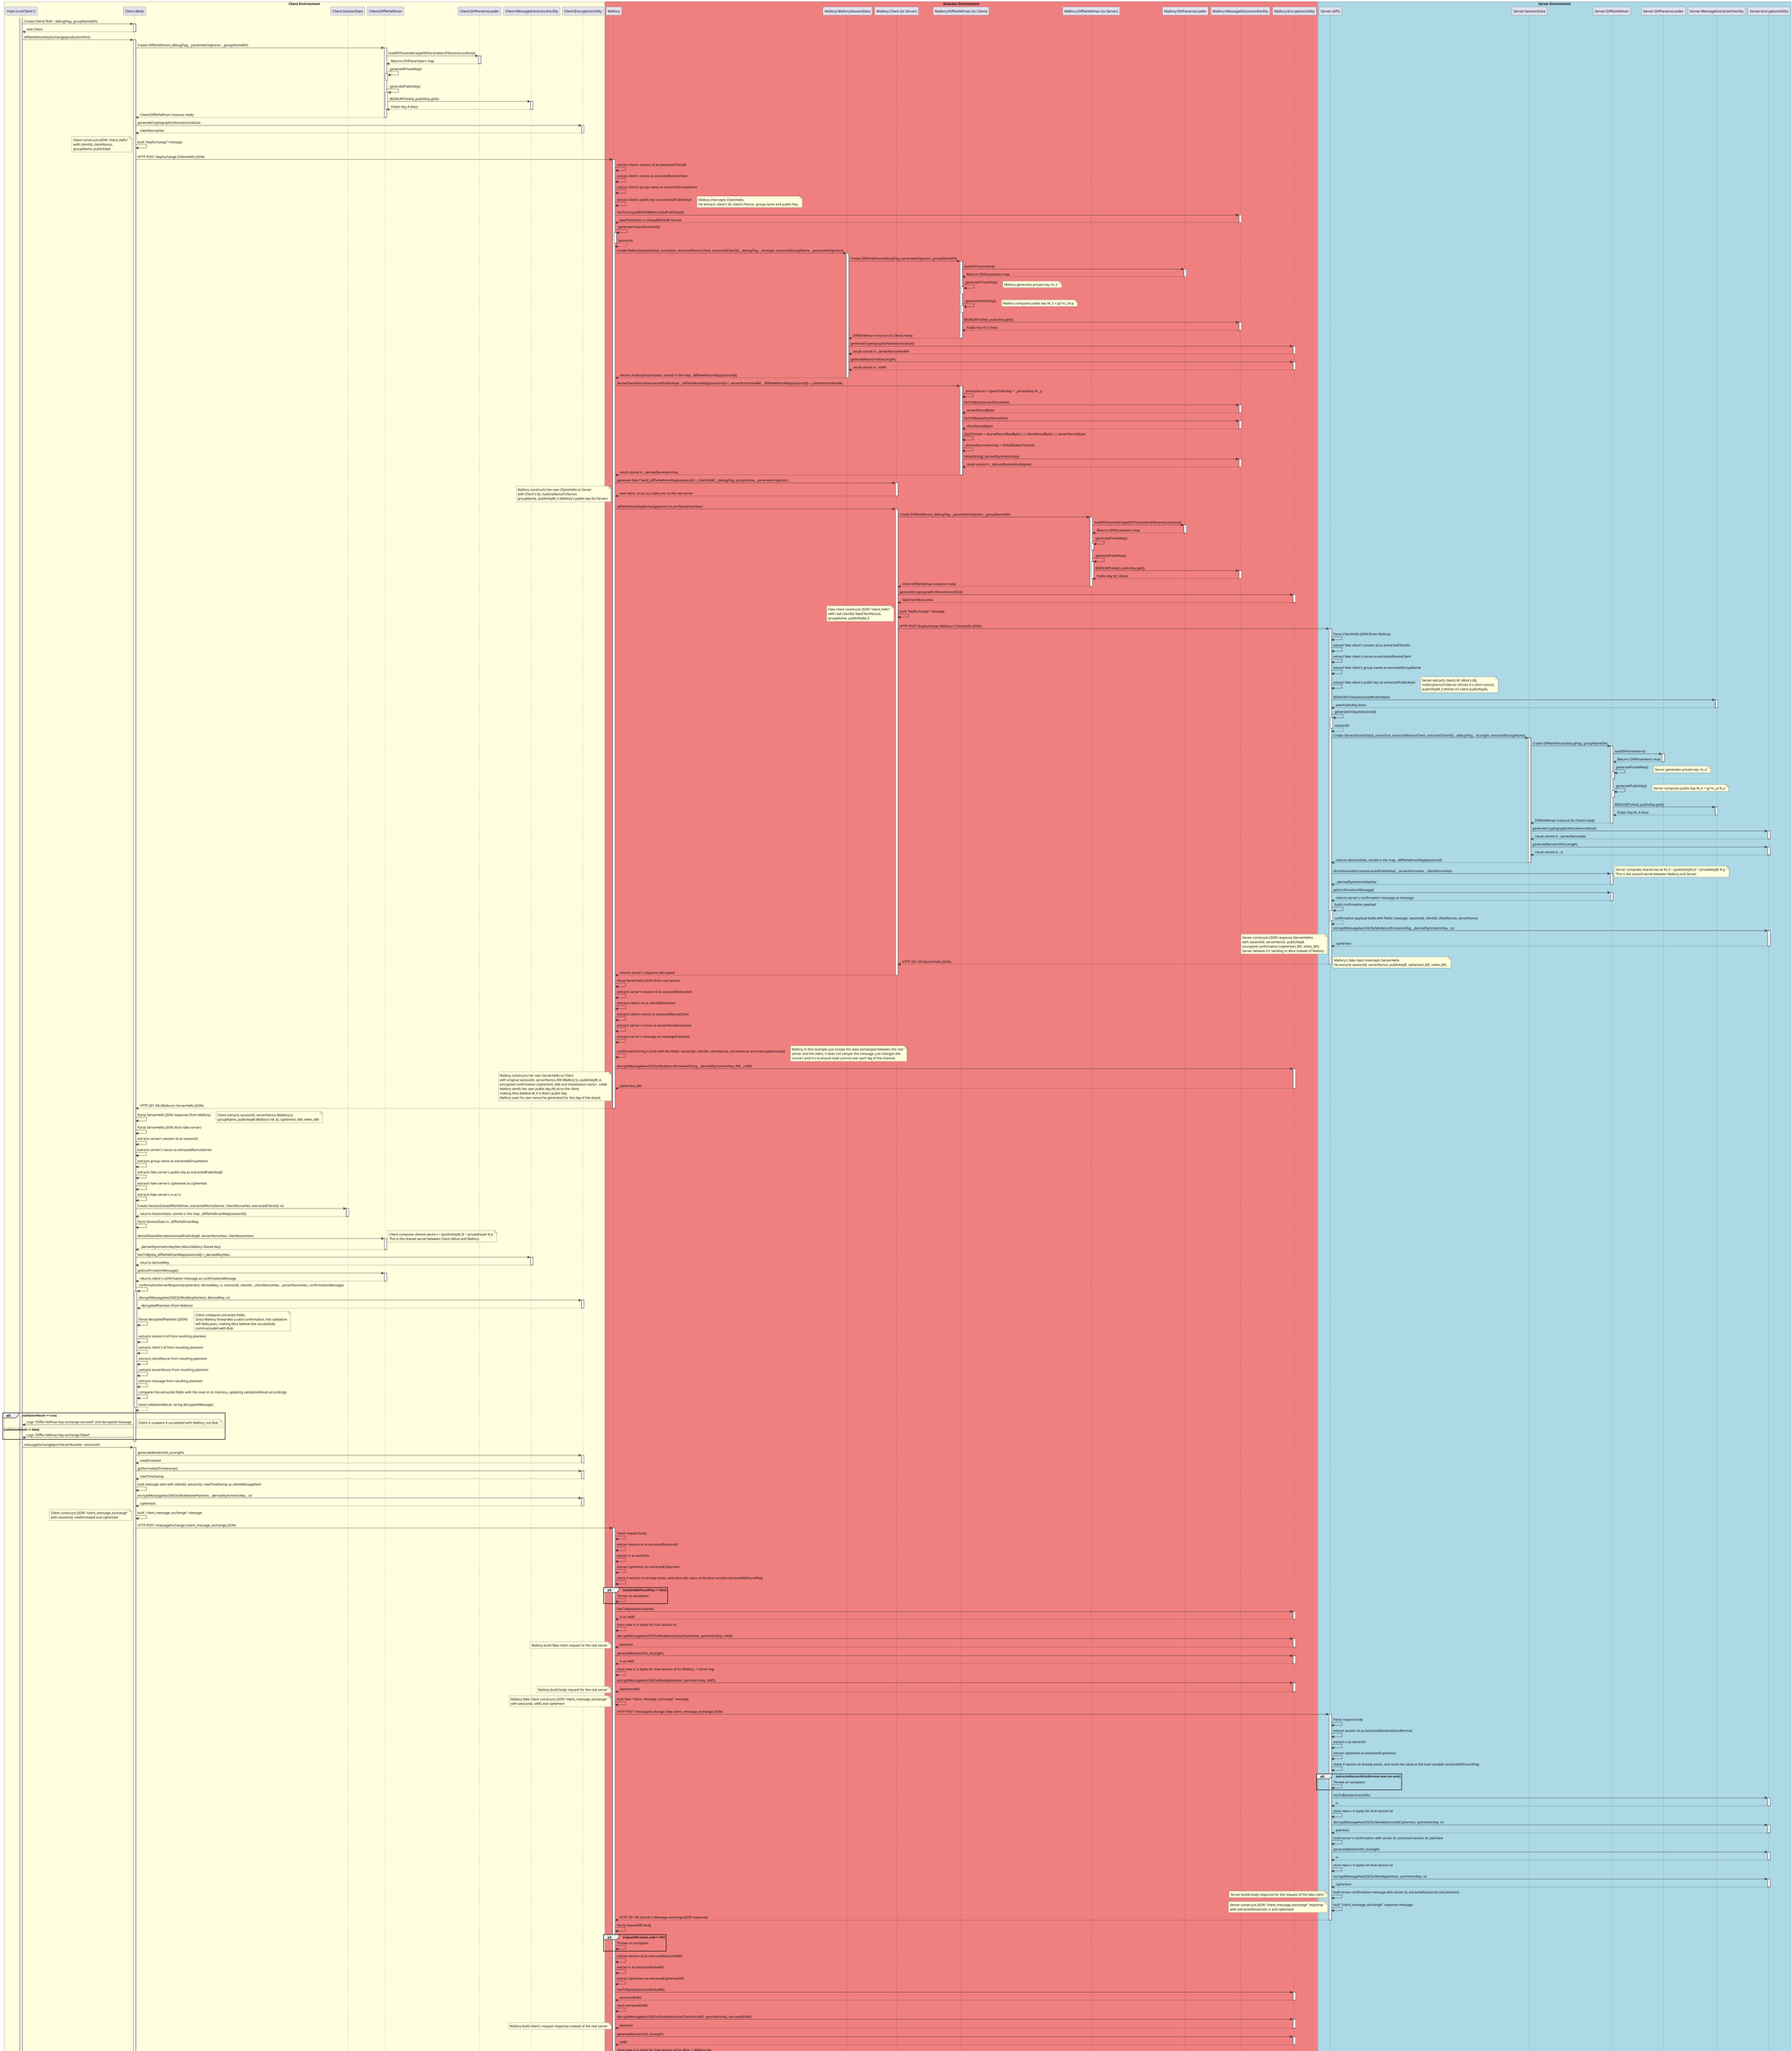 "@startuml MITM_attack_sequence_diagram"
scale 0.5

box "Client Environment" #LightYellow
    participant "main (runClient1)" as Main
    participant "Client (Bob)" as Client
    participant "Client:SessionData" as ClientSessionData
    participant "Client:DiffieHellman" as ClientDH
    participant "Client:DHParamsLoader" as ClientDHLoader
    participant "Client:MessageExtractionFacility" as ClientMEF
    participant "Client:EncryptionUtility" as ClientEU
end box

box "Attacker Environment" #LightCoral
    participant "Mallory" as Mallory
    participant "Mallory:MallorySessionData" as MallorySessionData
    participant "Mallory:Client (to Server)" as MalloryFakeClient
    participant "Mallory:DiffieHellman (to Client)" as MalloryDHClient
    participant "Mallory:DiffieHellman (to Server)" as MalloryDHServer
    participant "Mallory:DHParamsLoader" as MalloryDHLoader
    participant "Mallory:MessageExtractionFacility" as MalloryMEF
    participant "Mallory:EncryptionUtility" as MalloryEU
end box

box "Server Environment" #LightBlue
    participant "Server (API)" as ServerAPI
    participant "Server:SessionData" as ServerSessionData
    participant "Server:DiffieHellman" as ServerDH
    participant "Server:DHParamsLoader" as ServerDHLoader
    participant "Server:MessageExtractionFacility" as ServerMEF
    participant "Server:EncryptionUtility" as ServerEU
end box

activate Main

Main -> Client : Create Client("Bob", debugFlag, groupNameDH)
activate Client
    Client --> Main : new Client
deactivate Client

Main -> Client : diffieHellmanKeyExchange(productionPort)
activate Client
    Client -> ClientDH : Create DiffieHellman(_debugFlag, _parameterInjection, _groupNameDH)
    activate ClientDH
        ClientDH -> ClientDHLoader : loadDhParameters(getDhParametersFilenameLocation())
        activate ClientDHLoader
            ClientDHLoader --> ClientDH : Returns DHParameters map
        deactivate ClientDHLoader
        
        ClientDH -> ClientDH : generatePrivateKey()
        activate ClientDH
        deactivate

        ClientDH -> ClientDH : generatePublicKey()
        activate ClientDH
            ClientDH -> ClientMEF : BIGNUMToHex(_publicKey.get())
            activate ClientMEF
                ClientMEF --> ClientDH : Public Key A (hex)
            deactivate ClientMEF
        deactivate ClientDH

        ClientDH --> Client : Client:DiffieHellman instance ready
    deactivate ClientDH

    Client -> ClientEU : generateCryptographicNonce(nonceSize)
    activate ClientEU
        ClientEU --> Client : clientNonceHex
    deactivate ClientEU

    Client -> Client : built "keyExchange" message
    note left
        Client constructs JSON "client_hello"
        with clientId, clientNonce,
        groupName, publicKeyA
    end note

    Client -> Mallory : HTTP POST /keyExchange (ClientHello JSON)
    activate Mallory

        Mallory -> Mallory : extract client's session id as extractedClientId
        Mallory -> Mallory : extract client's nonce as extractedNonceClient
        Mallory -> Mallory : extract client's group name as extractedGroupName
        Mallory -> Mallory : extract client's public key as extractedPublicKeyA
        note right
            Mallory intercepts ClientHello.
            He extracts client's Id, client's Nonce, group name and public Key.
        end note

        Mallory -> MalloryMEF : hexToUniqueBIGNUM(extractedPublicKeyA)
        activate MalloryMEF
            MalloryMEF --> Mallory : peerPublicKey in UniqueBIGNUM format
        deactivate MalloryMEF

        Mallory -> Mallory : generateUniqueSessionId()
        activate Mallory
            Mallory --> Mallory : sessionId
        deactivate Mallory

        Mallory -> MallorySessionData : Create MallorySessionData(_nonceSize, extractedNonceClient, extractedClientId, _debugFlag, _ivLength, extractedGroupName, _parameterInjection)
        activate MallorySessionData
            MallorySessionData -> MalloryDHClient : Create DiffieHellman(debugFlag, parameterInjection, groupNameDH)
            activate MalloryDHClient
                MalloryDHClient -> MalloryDHLoader : loadDhParameters()
                activate MalloryDHLoader
                    MalloryDHLoader --> MalloryDHClient : Returns DHParameters map
                deactivate MalloryDHLoader
                MalloryDHClient -> MalloryDHClient : generatePrivateKey()
                activate MalloryDHClient
                    note right
                        Mallory generates private key 'm_s'
                    end note
                deactivate MalloryDHClient
                MalloryDHClient -> MalloryDHClient : generatePublicKey()
                activate MalloryDHClient
                    note right
                        Mallory computes public key M_S = (g^m_) % p
                    end note
                deactivate MalloryDHClient
                MalloryDHClient -> MalloryMEF : BIGNUMToHex(_publicKey.get())
                activate MalloryMEF
                    MalloryMEF --> MalloryDHClient : Public Key M_S (hex)
                deactivate MalloryMEF
                MalloryDHClient --> MallorySessionData : DiffieHellman instance (to Client) ready
            deactivate MalloryDHClient

            MallorySessionData -> MalloryEU : generateCryptographicNonce(nonceSize))
            activate MalloryEU
                MalloryEU --> MallorySessionData : result stored in _serverNonceHexAM
            deactivate MalloryEU

            MallorySessionData -> MalloryEU : generateRandomIV(ivLength)
            activate MalloryEU
                MalloryEU --> MallorySessionData : result stored in _ivAM
            deactivate MalloryEU

            MallorySessionData --> Mallory : returns mallorySessionData, stored in the map _diffieHellmanMap[sessionId]
        deactivate MallorySessionData
        
        Mallory -> MalloryDHClient : deriveSharedSecret(extractedPublicKeyA, _diffieHellmanMap[sessionId]->_serverNonceHexAM, _diffieHellmanMap[sessionId]->_clientNonceHexAM)
        activate MalloryDHClient
            MalloryDHClient -> MalloryDHClient : _sharedSecret = (peerPublicKey ^ _privateKey) % _p
            
            MalloryDHClient -> MalloryMEF : hexToBytes(serverNonceHex)
            activate MalloryMEF
               MalloryMEF --> MalloryDHClient : serverNonceBytes
            deactivate MalloryMEF
            
            MalloryDHClient -> MalloryMEF : hexToBytes(clientNonceHex)
            activate MalloryMEF
               MalloryMEF --> MalloryDHClient : clientNonceBytes
            deactivate MalloryMEF
            MalloryDHClient -> MalloryDHClient : dataToHash = sharedSecretRawBytes || clientNonceBytes || serverNonceBytes
            MalloryDHClient -> MalloryDHClient : _derivedSymmetricKey = SHA256(dataToHash)
            MalloryDHClient -> MalloryMEF : toHexString(_derivedSymmetricKey)
            activate MalloryMEF
                MalloryMEF --> MalloryDHClient : result stored in _derivedSymmetricKeyHex
            deactivate MalloryMEF
            MalloryDHClient --> Mallory: result stored in _derivedSymmetricKey
        deactivate MalloryDHClient

        Mallory -> MalloryFakeClient : generate fake Client(_diffieHellmanMap[sessionId]->_clientIdAM, _debugFlag, groupName, _parameterInjection)
        activate MalloryFakeClient
            MalloryFakeClient --> Mallory : new client, to act as a fake one to the real server
        deactivate MalloryFakeClient

        note left
            Mallory constructs her own ClientHello to Server
            with Client's Id, malloryNonceToServer,
            groupName, publicKeyM_S (Mallory's public key for Server)
        end note

        Mallory -> MalloryFakeClient : diffieHellmanKeyExchange(const int portServerNumber)
        activate MalloryFakeClient

            MalloryFakeClient -> MalloryDHServer : Create DiffieHellman(_debugFlag, _parameterInjection, _groupNameDH)
            activate MalloryDHServer
                MalloryDHServer -> MalloryDHLoader : loadDhParameters(getDhParametersFilenameLocation())
                activate MalloryDHLoader
                    MalloryDHLoader --> MalloryDHServer : Returns DHParameters map
                deactivate MalloryDHLoader
                
                MalloryDHServer -> MalloryDHServer : generatePrivateKey()
                activate MalloryDHServer
                deactivate

                MalloryDHServer -> MalloryDHServer : generatePublicKey()
                activate MalloryDHServer
                    MalloryDHServer -> MalloryMEF : BIGNUMToHex(_publicKey.get())
                    activate MalloryMEF
                        MalloryMEF --> MalloryDHServer : Public Key M_S (hex)
                    deactivate MalloryMEF
                deactivate MalloryDHServer

                MalloryDHServer --> MalloryFakeClient : Client:DiffieHellman instance ready
            deactivate MalloryDHServer

            MalloryFakeClient -> MalloryEU : generateCryptographicNonce(nonceSize)
            activate MalloryEU
                MalloryEU --> MalloryFakeClient : fakeClientNonceHex
            deactivate MalloryEU

            MalloryFakeClient -> MalloryFakeClient : built "keyExchange" message
            note left
                Fake client constructs JSON "client_hello"
                with real clientId, fakeClientNonce,
                groupName, publicKeyM_S
            end note

            MalloryFakeClient -> ServerAPI : HTTP POST /keyExchange (Mallory's ClientHello JSON)
            activate ServerAPI

                ServerAPI -> ServerAPI : Parse ClientHello JSON (from Mallory)
                ServerAPI -> ServerAPI : extract fake client's session id as extractedClientId
                ServerAPI -> ServerAPI : extract fake client's nonce as extractedNonceClient
                ServerAPI -> ServerAPI : extract fake client's group name as extractedGroupName
                ServerAPI -> ServerAPI : extract fake client's public key as extractedPublicKeyA

                note right
                    Server extracts clients id, (Alice's Id),
                    malloryNonceToServer (thinks it's client nonce),
                    publicKeyM_S (thinks it's client publicKeyA).
                end note

                ServerAPI -> ServerMEF : BIGNUMToHex(extractedPublicKeyA)
                activate ServerMEF
                    ServerMEF --> ServerAPI : peerPublicKey (hex)
                deactivate ServerMEF

                ServerAPI -> ServerAPI : generateUniqueSessionId()
                activate ServerAPI
                    ServerAPI --> ServerAPI : sessionId
                deactivate ServerAPI

                ServerAPI -> ServerSessionData : Create ServerSessionData(_nonceSize, extractedNonceClient, extractedClientId, _debugFlag, _ivLength, extractedGroupName)
                activate ServerSessionData
                    ServerSessionData -> ServerDH : Create DiffieHellman(debugFlag, groupNameDH)
                    activate ServerDH
                        ServerDH -> ServerDHLoader : loadDhParameters()
                        activate ServerDHLoader
                            ServerDHLoader --> ServerDH : Returns DHParameters map
                        deactivate ServerDHLoader
                        ServerDH -> ServerDH : generatePrivateKey()
                        activate ServerDH
                            note right
                                Server generates private key 'm_a'
                            end note
                        deactivate ServerDH
                        ServerDH -> ServerDH : generatePublicKey()
                        activate ServerDH
                            note right
                                Server computes public key M_A = (g^m_a) % p
                            end note
                        deactivate ServerDH
                        ServerDH -> ServerMEF : BIGNUMToHex(_publicKey.get())
                        activate ServerMEF
                            ServerMEF --> ServerDH : Public Key M_A (hex)
                        deactivate ServerMEF
                        ServerDH --> ServerSessionData : DiffieHellman instance (to Client) ready
                    deactivate ServerDH

                    ServerSessionData -> ServerEU : generateCryptographicNonce(nonceSize))
                    activate ServerEU
                        ServerEU --> ServerSessionData : result stored in _serverNonceHex
                    deactivate ServerEU

                    ServerSessionData -> ServerEU : generateRandomIV(ivLength)
                    activate ServerEU
                        ServerEU --> ServerSessionData : result stored in _iv
                    deactivate ServerEU

                    ServerSessionData --> ServerAPI : returns SessionData, stored in the map _diffieHellmanMap[sessionId]
                deactivate ServerSessionData

                ServerAPI -> ServerDH : deriveSharedSecret(extractedPublicKeyA, _serverNonceHex, _clientNonceHex)
                activate ServerDH
                    note right
                        Server computes shared secret M_S = (publicKeyM_A ^ privateKeyB) % p
                        This is the shared secret between Mallory and Server.
                    end note
                    ServerDH --> ServerAPI : _derivedSymmetricKeyHex
                deactivate ServerDH

                ServerAPI -> ServerDH : getConfirmationMessage()
                activate ServerDH
                    ServerDH --> ServerAPI : returns server's confirmation message as message
                deactivate ServerDH

                ServerAPI -> ServerAPI : build confirmation payload
                activate ServerAPI
                    ServerAPI --> ServerAPI : confirmation payload build with fields: message, sessionId, clientId, clientNonce, serverNonce
                deactivate ServerAPI

                ServerAPI -> ServerEU : encryptMessageAes256CbcMode(confirmationMsg, _derivedSymmetricKey, _iv)
                activate ServerEU
                    ServerEU --> ServerAPI : ciphertext
                deactivate ServerEU

                note left
                    Server constructs JSON response (ServerHello)
                    with sessionId, serverNonce, publicKeyB,
                    encrypted confirmation (ciphertext_MS, ivHex_MS)
                    Server believes it's sending to Alice instead of Mallory
                end note

                ServerAPI --> MalloryFakeClient : HTTP 201 OK (ServerHello JSON)
            deactivate ServerAPI

            note right
                Mallory's fake client intercepts ServerHello.
                He extracts sessionId, serverNonce, publicKeyB, ciphertext_MS, ivHex_MS.
            end note

            MalloryFakeClient --> Mallory : returns server's response decrypted
        deactivate MalloryFakeClient

        Mallory -> Mallory : Parse ServerHello JSON (from real server)
        Mallory -> Mallory : extracts server's session id as sessionIdExtracted
        Mallory -> Mallory : extracts client's id as clientIdExtracted
        Mallory -> Mallory : extracts client's nonce as extractedNonceClient
        Mallory -> Mallory : extracts server's nonce as serverNonceExtracted
        Mallory -> Mallory : extracts server's message as messageExtracted

        Mallory -> Mallory : confirmationString is built with the fields: sessionId, clientId, clientNonce, serverNonce and messageExtracted
        note right
            Mallory in this example just scoops the data exchanged between the real
            server and the client, it does not tamper the message, just changes the
            nonce's and iv's to ensure total control over each leg of the channel.
        end note
        Mallory -> MalloryEU : encryptMessageAes256CbcMode(confirmationString, _derivedSymmetricKey_AM, _ivAM)
        activate MalloryEU
            MalloryEU --> Mallory : ciphertext_AM
        deactivate MalloryEU

        note left
            Mallory constructs her own ServerHello to Client
            with original sessionId, serverNonce_AM (Mallory's), publicKeyM_A,
            encrypted confirmation (ciphertext_AM) and initialization vector _ivAM.
            Mallory sends her own public key (M_A) to the client,
            making Alice believe M_A is Bob's public key.
            Mallory uses his own nonce he generated for this leg of the attack.
        end note

        Mallory --> Client : HTTP 201 OK (Mallory's ServerHello JSON)
    deactivate Mallory

    Client -> Client : Parse ServerHello JSON response (from Mallory)
    note right
        Client extracts sessionId, serverNonce (Mallory's),
        groupName, publicKeyB (Mallory's M_A), ciphertext_AM, ivHex_AM
    end note

    Client -> Client : Parse ServerHello JSON (from fake server)
    Client -> Client : extracts server's session id as sessionId
    Client -> Client : extracts server's nonce as extractedNonceServer
    Client -> Client : extracts group name as extractedGroupName
    Client -> Client : extracts fake server's public key as extractedPublicKeyB
    Client -> Client : extracts fake server's ciphertext as ciphertext
    Client -> Client : extracts fake server's iv as iv

    Client -> ClientSessionData : Create SessionData(diffieHellman, extractedNonceServer, clientNonceHex, extractedClientId, iv)
    activate ClientSessionData
        ClientSessionData --> Client : returns SessionData, stored in the map _diffieHellmanMap[sessionId]
    deactivate ClientSessionData

    Client -> Client : Store SessionData in _diffieHellmanMap
    Client -> ClientDH : deriveSharedSecret(extractedPublicKeyB, serverNonceHex, clientNonceHex)
    activate ClientDH
        note right
            Client computes shared secret s = (publicKeyM_B ^ privateKeyA) % p
            This is the shared secret between Client (Alice) and Mallory.
        end note
        ClientDH --> Client : _derivedSymmetricKeyHex (Alice-Mallory shared key)
    deactivate ClientDH

    Client -> ClientMEF : hexToBytes(_diffieHellmanMap[sessionId]->_derivedKeyHex)
    activate ClientMEF
        ClientMEF --> Client : returns derivedKey
    deactivate ClientMEF

    Client -> ClientDH : getConfirmationMessage()
    activate ClientDH
        ClientDH --> Client : returns client's confirmation message as confirmationMessage
    deactivate ClientDH

    Client -> Client : confirmationServerResponse(ciphertext, derivedKey, iv, sessionId, clientId, _clientNonceHex, _serverNonceHex, confirmationMessage)
    activate Client
        Client -> ClientEU : decryptMessageAes256CbcMode(ciphertext, derivedKey, iv)
        activate ClientEU
            ClientEU --> Client : decryptedPlaintext (from Mallory)
        deactivate ClientEU

        Client -> Client : Parse decryptedPlaintext (JSON)
        note right
            Client compares extracted fields.
            Since Mallory forwarded a valid confirmation, this validation
            will likely pass, making Alice believe she successfully 
            communicated with Bob.
        end note
        Client -> Client : extracts session's id from resulting plaintext
        Client -> Client : extracts client's id from resulting plaintext
        Client -> Client : extracts clientNonce from resulting plaintext
        Client -> Client : extracts serverNonce from resulting plaintext
        Client -> Client : extracts message from resulting plaintext
        Client -> Client : compares the extracted fields with the ones in its memory, updating validationResult accordingly

        Client --> Client : (bool validationResult, string decryptedMessage)
    deactivate Client

    alt validationResult == true
        Client -> Main : Logs "Diffie Hellman key exchange succeed" and decrypted message
        note right
            Client is unaware it succeeded with Mallory, not Bob.
        end note
    else validationResult == false
        Client -> Main : Logs "Diffie Hellman key exchange failed"
    end

deactivate Client

Main -> Client : messageExchange(portServerNumber, sessionId)

activate Client
    Client -> ClientEU : generateRandomIV(_ivLength)
    activate ClientEU
        ClientEU --> Client : newIVrotated
    deactivate ClientEU

    Client -> ClientEU : getFormattedTimestamp()
    activate ClientEU
        ClientEU --> Client : newTimeStamp
    deactivate ClientEU

    Client -> Client : built message sent with clientId, sessionId, newTimeStamp as clientMessageSent

    Client -> ClientEU : encryptMessageAes256CbcMode(newPlaintext, _derivedSymmetricKey, _iv)
    activate ClientEU
        ClientEU --> Client : ciphertext
    deactivate ClientEU

    Client -> Client: built "client_message_exchange" message
    note left
        Client constructs JSON "client_message_exchange"
        with sessionId, newIVrotated and ciphertext
    end note

    Client -> Mallory : HTTP POST /messageExchange (client_message_exchange JSON)
    activate Mallory
        Mallory -> Mallory : Parse request body
        Mallory -> Mallory : extract session id as extractedSessionId
        Mallory -> Mallory : extract iv as extractIv
        Mallory -> Mallory : extract ciphertext as extractedCiphertext

        Mallory -> Mallory : check if session id already exists, and store the value at the bool variable sessionIdASFoundFlag
        alt sessionIdASFoundFlag == false
            Mallory -> Mallory : Throws an exception
        end
        
        Mallory -> MalloryEU : hexToBytes(extractedIv)
        activate MalloryEU
            MalloryEU --> Mallory : iv as ivAM
        deactivate MalloryEU
        Mallory -> Mallory : store new iv in bytes for that session id

        Mallory -> MalloryEU : decryptMessageAes256CbcMode(extractedCiphertext, symmetricKey, ivAM)
        activate MalloryEU
            MalloryEU --> Mallory : plaintext
        deactivate MalloryEU
        
        note left
            Mallory build fake client request to the real server
        end note
        Mallory -> MalloryEU : generateRandomIV(_ivLength)
        activate MalloryEU
            MalloryEU --> Mallory : iv as ivMS
        deactivate MalloryEU
        Mallory -> Mallory : store new iv in bytes for that session id for Mallory -> Server leg

        Mallory -> MalloryEU : encryptMessageAes256CbcMode(plaintext, symmetricKey, ivMS)
        activate MalloryEU
            MalloryEU --> Mallory : ciphertextMS
        deactivate MalloryEU
        
        note left
            Mallory build body request for the real server
        end note

        Mallory -> Mallory : built fake "client_message_exchange" message
        note left
            Mallory fake Client constructs JSON "client_message_exchange"
            with sessionId, ivMS and ciphertext
        end note

        Mallory -> ServerAPI : HTTP POST /messageExchange (fake client_message_exchange JSON)
        
        activate ServerAPI
            ServerAPI -> ServerAPI : Parse request body
            ServerAPI -> ServerAPI : extract session id as extractedSessionIdUuidFormat
            ServerAPI -> ServerAPI : extract iv as extractIv
            ServerAPI -> ServerAPI : extract ciphertext as extractedCiphertext

            ServerAPI -> ServerAPI : check if session id already exists, and store the value at the bool variable sessionIdASFoundFlag
            alt extractedSessionIdUuidFormat does not exist
                ServerAPI -> ServerAPI : Throws an exception
            end 

            ServerAPI -> ServerEU : hexToBytes(extractedIv)
            activate ServerEU
                ServerEU --> ServerAPI : iv
            deactivate ServerEU
            ServerAPI -> ServerAPI : store new iv in bytes for that session id

            ServerAPI -> ServerEU : decryptMessageAes256CbcMode(extractedCiphertext, symmetricKey, iv)
            activate ServerEU
                ServerEU --> ServerAPI : plaintext
            deactivate ServerEU

            ServerAPI -> ServerAPI : build server's confirmation with server id, extracted session id, plaintext
            
            ServerAPI -> ServerEU : generateRandomIV(_ivLength)
            activate ServerEU
                ServerEU --> ServerAPI : iv
            deactivate ServerEU
    
            ServerAPI -> ServerAPI : store new iv in bytes for that session id
            
            ServerAPI -> ServerEU : encryptMessageAes256CbcMode(plaintext, symmetricKey, iv)
            activate ServerEU
                ServerEU --> ServerAPI : ciphertext
            deactivate ServerEU
                  
            ServerAPI -> ServerAPI : built server confirmation message with server id, extractedSessionId and plaintext

            note left
                Server builds body response for the request of the fake client
            end note

            ServerAPI -> ServerAPI : built "client_message_exchange" response message
            note left
                Server constructs JSON "client_message_exchange" response 
                with extractedSessionId, iv and ciphertext
            end note
            
            ServerAPI --> Mallory : HTTP 201 OK (Server's Message exchange JSON response)

        deactivate ServerAPI

        Mallory -> Mallory: Parse requestMS body
        alt requestMS.status_code != 201
            Mallory -> Mallory: Throws an exception
        end

        Mallory -> Mallory : extract session id as extractedSessionIdMS
        Mallory -> Mallory : extract iv as extractedIvHexMS
        Mallory -> Mallory : extract ciphertext as extractedCiphertextMS

        Mallory -> MalloryEU : hexToBytes(extractedIvHexMS)
        activate MalloryEU
            MalloryEU --> Mallory : extractedIvMS
        deactivate MalloryEU
        Mallory -> Mallory : store extractedIvMS

        Mallory -> MalloryEU : decryptMessageAes256CbcMode(extractedCiphertextMS, symmetricKey, extractedIvMS)
        activate MalloryEU
            MalloryEU --> Mallory : plaintext
        deactivate MalloryEU

        note left
            Mallory build client's request response instead of the real server
        end note
        
        Mallory -> MalloryEU : generateRandomIV(_ivLength)
        activate MalloryEU
            MalloryEU --> Mallory : ivAM
        deactivate MalloryEU
        Mallory -> Mallory : store new iv in bytes for that session id for Alice -> Mallory leg

        Mallory -> MalloryEU : encryptMessageAes256CbcMode(plaintext, symmetricKey, ivAM)
        activate MalloryEU
            MalloryEU --> Mallory : ciphertextAM
        deactivate MalloryEU

        Mallory -> Mallory : built fake server confirmation message with server id, extractedSessionIdMS and plaintext

        note left
            Server builds body response for the request of the fake client
        end note

        Mallory -> Mallory : built fake "client_message_exchange" response message
        note left
            Fake server constructs JSON "client_message_exchange" response 
            with extractedSessionIdMS, ivAM and ciphertextAM
        end note

        Mallory --> Client : HTTP 201 OK (Fake server's Message exchange JSON response)
    deactivate Mallory

    Client -> Client: Parse request body
    alt request.status_code != 201
        Client -> Client : Throws an exception
    end

    Client -> Client: extract session id as extractedSessionId
    Client -> Client: extract iv as extractedIvHex
    Client -> Client: extract ciphertext as extractedCiphertext

    Client -> ClientEU : hexToBytes(extractedIvHex)
    activate ClientEU
        ClientEU --> Client : extractedIv
    deactivate ClientEU
    Client -> Client : store extractedIv

    Client -> ClientEU : decryptMessageAes256CbcMode(extractedCiphertext, symmetricKey, extractedIv)
    activate ClientEU
        ClientEU --> Client : decryptedCiphertext
    deactivate ClientEU

    alt decryptedCiphertext.find(clientMessageSent) == true
        Note right of Client : Connection Test Result : Success (true)
    else
        Note right of Client : Connection Test Result : Failure (false)
        Client -> Client : Throws an exception
    end

    Client --> Main : connectionTestResult

deactivate Client

Main -> Main : Program ends
deactivate Main

@enduml